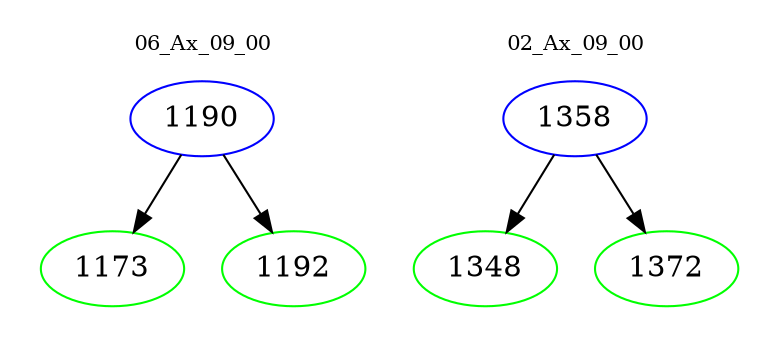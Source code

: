 digraph{
subgraph cluster_0 {
color = white
label = "06_Ax_09_00";
fontsize=10;
T0_1190 [label="1190", color="blue"]
T0_1190 -> T0_1173 [color="black"]
T0_1173 [label="1173", color="green"]
T0_1190 -> T0_1192 [color="black"]
T0_1192 [label="1192", color="green"]
}
subgraph cluster_1 {
color = white
label = "02_Ax_09_00";
fontsize=10;
T1_1358 [label="1358", color="blue"]
T1_1358 -> T1_1348 [color="black"]
T1_1348 [label="1348", color="green"]
T1_1358 -> T1_1372 [color="black"]
T1_1372 [label="1372", color="green"]
}
}
